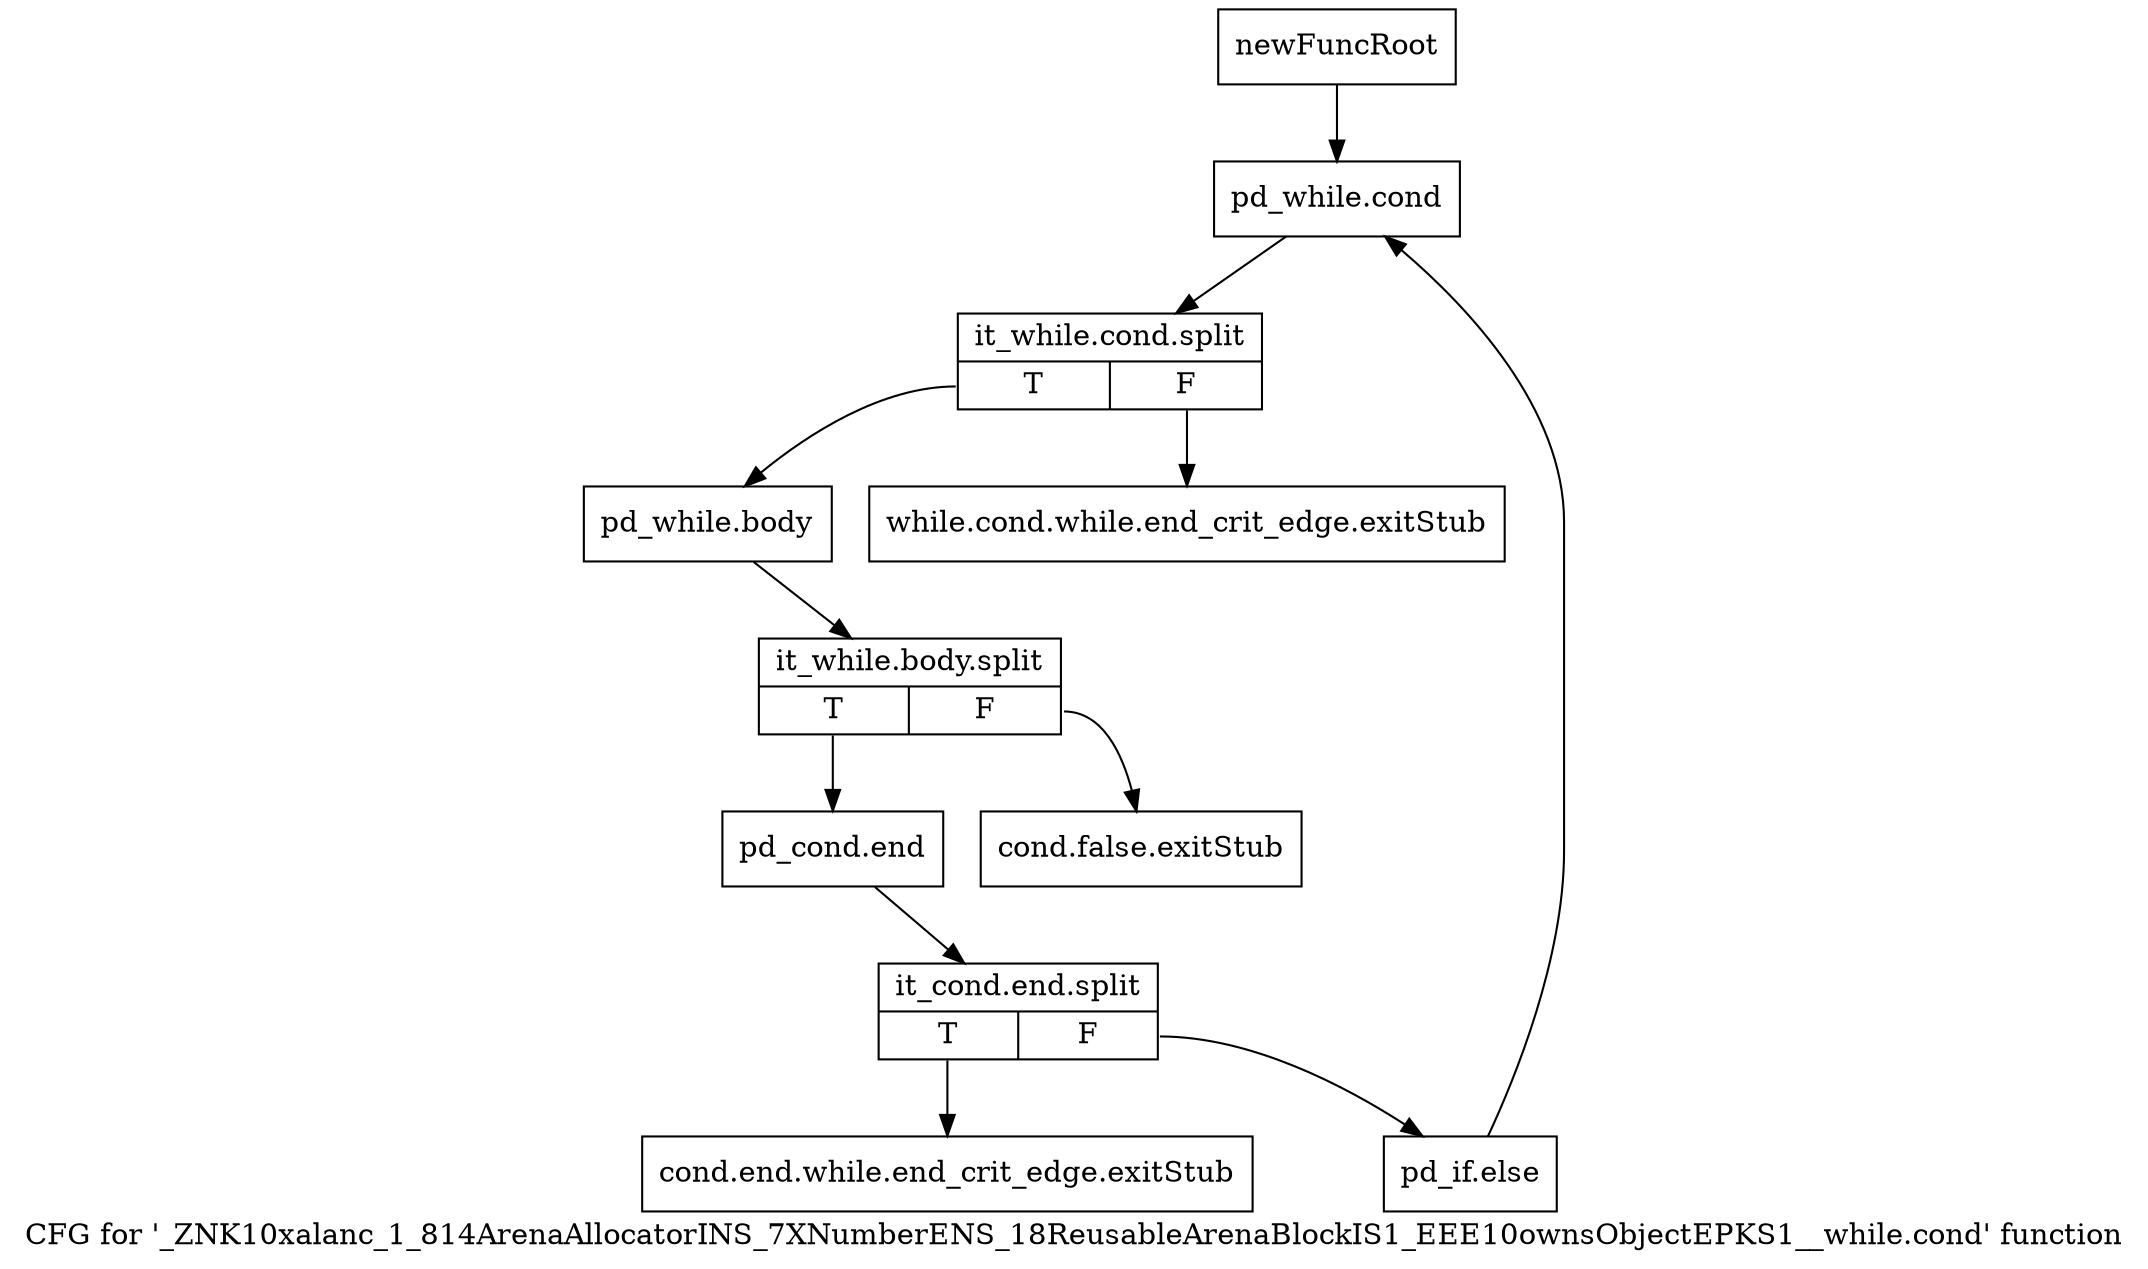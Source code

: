 digraph "CFG for '_ZNK10xalanc_1_814ArenaAllocatorINS_7XNumberENS_18ReusableArenaBlockIS1_EEE10ownsObjectEPKS1__while.cond' function" {
	label="CFG for '_ZNK10xalanc_1_814ArenaAllocatorINS_7XNumberENS_18ReusableArenaBlockIS1_EEE10ownsObjectEPKS1__while.cond' function";

	Node0x9e1cb90 [shape=record,label="{newFuncRoot}"];
	Node0x9e1cb90 -> Node0x9e1cf30;
	Node0x9e1cbe0 [shape=record,label="{while.cond.while.end_crit_edge.exitStub}"];
	Node0x9e1cc30 [shape=record,label="{cond.false.exitStub}"];
	Node0x9e1cc80 [shape=record,label="{cond.end.while.end_crit_edge.exitStub}"];
	Node0x9e1cf30 [shape=record,label="{pd_while.cond}"];
	Node0x9e1cf30 -> Node0xd061220;
	Node0xd061220 [shape=record,label="{it_while.cond.split|{<s0>T|<s1>F}}"];
	Node0xd061220:s0 -> Node0x9e1cf80;
	Node0xd061220:s1 -> Node0x9e1cbe0;
	Node0x9e1cf80 [shape=record,label="{pd_while.body}"];
	Node0x9e1cf80 -> Node0xd0613b0;
	Node0xd0613b0 [shape=record,label="{it_while.body.split|{<s0>T|<s1>F}}"];
	Node0xd0613b0:s0 -> Node0x9e1cfd0;
	Node0xd0613b0:s1 -> Node0x9e1cc30;
	Node0x9e1cfd0 [shape=record,label="{pd_cond.end}"];
	Node0x9e1cfd0 -> Node0xd061310;
	Node0xd061310 [shape=record,label="{it_cond.end.split|{<s0>T|<s1>F}}"];
	Node0xd061310:s0 -> Node0x9e1cc80;
	Node0xd061310:s1 -> Node0x9e1d020;
	Node0x9e1d020 [shape=record,label="{pd_if.else}"];
	Node0x9e1d020 -> Node0x9e1cf30;
}
